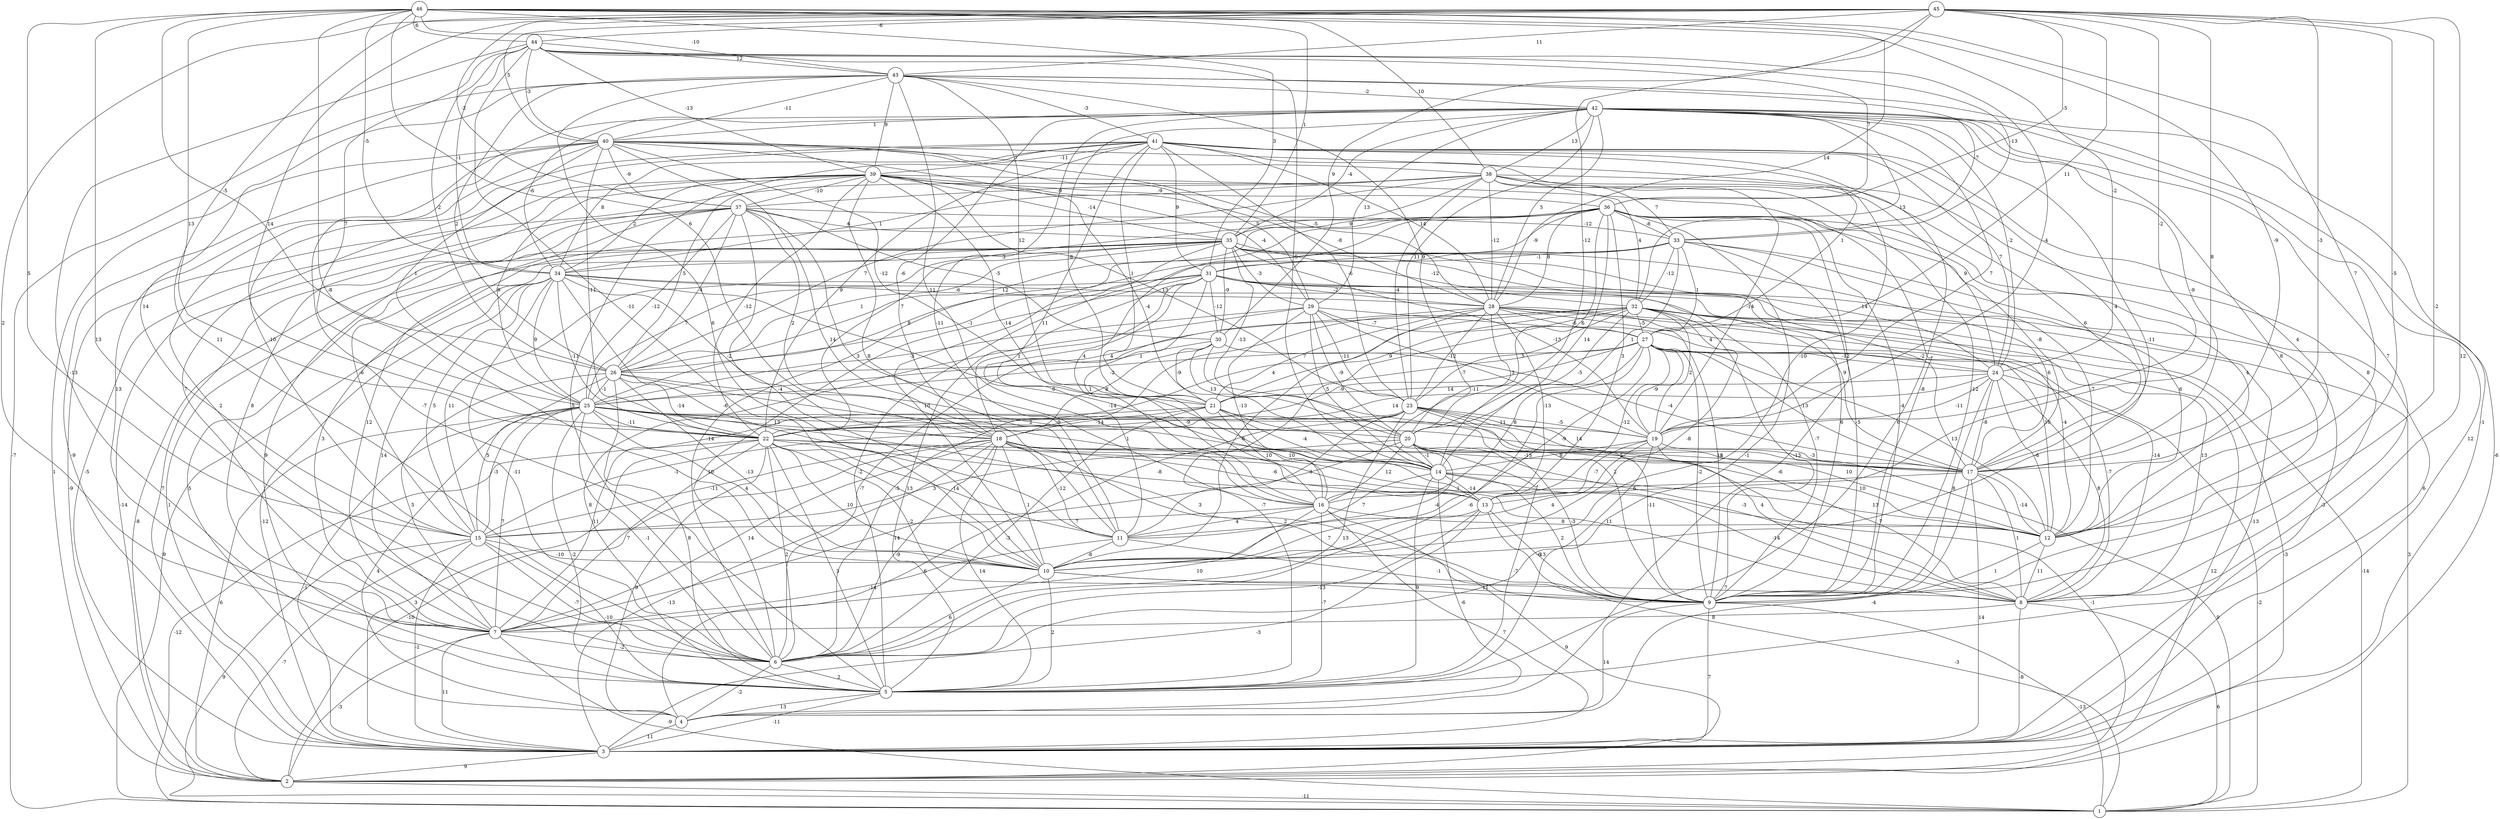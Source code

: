 graph { 
	 fontname="Helvetica,Arial,sans-serif" 
	 node [shape = circle]; 
	 46 -- 6 [label = "13"];
	 46 -- 10 [label = "-8"];
	 46 -- 12 [label = "7"];
	 46 -- 15 [label = "5"];
	 46 -- 17 [label = "-9"];
	 46 -- 18 [label = "6"];
	 46 -- 22 [label = "13"];
	 46 -- 24 [label = "-2"];
	 46 -- 26 [label = "-5"];
	 46 -- 28 [label = "14"];
	 46 -- 31 [label = "3"];
	 46 -- 34 [label = "-5"];
	 46 -- 35 [label = "1"];
	 46 -- 38 [label = "10"];
	 46 -- 43 [label = "-10"];
	 46 -- 44 [label = "6"];
	 45 -- 5 [label = "12"];
	 45 -- 6 [label = "11"];
	 45 -- 7 [label = "2"];
	 45 -- 9 [label = "-2"];
	 45 -- 12 [label = "-5"];
	 45 -- 13 [label = "8"];
	 45 -- 14 [label = "-12"];
	 45 -- 17 [label = "-3"];
	 45 -- 19 [label = "-2"];
	 45 -- 22 [label = "14"];
	 45 -- 27 [label = "11"];
	 45 -- 30 [label = "9"];
	 45 -- 36 [label = "-5"];
	 45 -- 37 [label = "-2"];
	 45 -- 40 [label = "5"];
	 45 -- 43 [label = "11"];
	 45 -- 44 [label = "-6"];
	 44 -- 5 [label = "-13"];
	 44 -- 10 [label = "-11"];
	 44 -- 14 [label = "-5"];
	 44 -- 19 [label = "-4"];
	 44 -- 25 [label = "7"];
	 44 -- 26 [label = "-2"];
	 44 -- 33 [label = "-13"];
	 44 -- 34 [label = "-1"];
	 44 -- 36 [label = "7"];
	 44 -- 39 [label = "-13"];
	 44 -- 40 [label = "-3"];
	 44 -- 43 [label = "12"];
	 43 -- 1 [label = "-7"];
	 43 -- 3 [label = "-1"];
	 43 -- 10 [label = "6"];
	 43 -- 15 [label = "14"];
	 43 -- 16 [label = "11"];
	 43 -- 20 [label = "9"];
	 43 -- 21 [label = "12"];
	 43 -- 26 [label = "2"];
	 43 -- 33 [label = "-7"];
	 43 -- 39 [label = "9"];
	 43 -- 40 [label = "-11"];
	 43 -- 41 [label = "-3"];
	 43 -- 42 [label = "-2"];
	 42 -- 2 [label = "-6"];
	 42 -- 3 [label = "12"];
	 42 -- 5 [label = "-7"];
	 42 -- 8 [label = "7"];
	 42 -- 9 [label = "8"];
	 42 -- 10 [label = "-11"];
	 42 -- 11 [label = "-11"];
	 42 -- 17 [label = "-9"];
	 42 -- 18 [label = "-6"];
	 42 -- 19 [label = "7"];
	 42 -- 21 [label = "-8"];
	 42 -- 23 [label = "11"];
	 42 -- 24 [label = "-2"];
	 42 -- 28 [label = "5"];
	 42 -- 29 [label = "13"];
	 42 -- 32 [label = "-13"];
	 42 -- 34 [label = "-6"];
	 42 -- 35 [label = "-4"];
	 42 -- 38 [label = "13"];
	 42 -- 40 [label = "1"];
	 41 -- 5 [label = "6"];
	 41 -- 6 [label = "5"];
	 41 -- 7 [label = "7"];
	 41 -- 10 [label = "-10"];
	 41 -- 12 [label = "4"];
	 41 -- 15 [label = "-10"];
	 41 -- 16 [label = "11"];
	 41 -- 17 [label = "4"];
	 41 -- 21 [label = "1"];
	 41 -- 22 [label = "9"];
	 41 -- 23 [label = "-6"];
	 41 -- 24 [label = "7"];
	 41 -- 27 [label = "1"];
	 41 -- 28 [label = "14"];
	 41 -- 31 [label = "9"];
	 41 -- 34 [label = "8"];
	 41 -- 39 [label = "-11"];
	 40 -- 2 [label = "1"];
	 40 -- 3 [label = "-9"];
	 40 -- 6 [label = "2"];
	 40 -- 7 [label = "13"];
	 40 -- 8 [label = "8"];
	 40 -- 11 [label = "14"];
	 40 -- 14 [label = "-4"];
	 40 -- 21 [label = "-12"];
	 40 -- 22 [label = "-11"];
	 40 -- 25 [label = "1"];
	 40 -- 28 [label = "-5"];
	 40 -- 29 [label = "5"];
	 40 -- 37 [label = "-9"];
	 40 -- 38 [label = "7"];
	 39 -- 3 [label = "-5"];
	 39 -- 7 [label = "8"];
	 39 -- 9 [label = "-8"];
	 39 -- 11 [label = "8"];
	 39 -- 14 [label = "-14"];
	 39 -- 22 [label = "-12"];
	 39 -- 23 [label = "13"];
	 39 -- 25 [label = "9"];
	 39 -- 26 [label = "5"];
	 39 -- 28 [label = "-8"];
	 39 -- 29 [label = "-4"];
	 39 -- 34 [label = "2"];
	 39 -- 35 [label = "-14"];
	 39 -- 36 [label = "-9"];
	 39 -- 37 [label = "-10"];
	 38 -- 2 [label = "-9"];
	 38 -- 9 [label = "-12"];
	 38 -- 17 [label = "6"];
	 38 -- 19 [label = "-14"];
	 38 -- 22 [label = "7"];
	 38 -- 23 [label = "-4"];
	 38 -- 24 [label = "9"];
	 38 -- 26 [label = "7"];
	 38 -- 28 [label = "-12"];
	 38 -- 32 [label = "4"];
	 38 -- 33 [label = "7"];
	 38 -- 34 [label = "1"];
	 38 -- 37 [label = "-9"];
	 37 -- 2 [label = "-14"];
	 37 -- 3 [label = "7"];
	 37 -- 5 [label = "9"];
	 37 -- 10 [label = "-4"];
	 37 -- 15 [label = "-6"];
	 37 -- 16 [label = "3"];
	 37 -- 18 [label = "2"];
	 37 -- 25 [label = "-12"];
	 37 -- 26 [label = "4"];
	 37 -- 30 [label = "-5"];
	 37 -- 33 [label = "-12"];
	 37 -- 35 [label = "6"];
	 36 -- 3 [label = "6"];
	 36 -- 4 [label = "-6"];
	 36 -- 5 [label = "-1"];
	 36 -- 6 [label = "-14"];
	 36 -- 7 [label = "12"];
	 36 -- 9 [label = "-4"];
	 36 -- 12 [label = "4"];
	 36 -- 13 [label = "3"];
	 36 -- 14 [label = "14"];
	 36 -- 16 [label = "4"];
	 36 -- 17 [label = "-8"];
	 36 -- 20 [label = "6"];
	 36 -- 26 [label = "12"];
	 36 -- 28 [label = "8"];
	 36 -- 31 [label = "-9"];
	 36 -- 33 [label = "-8"];
	 36 -- 35 [label = "9"];
	 35 -- 2 [label = "-8"];
	 35 -- 3 [label = "1"];
	 35 -- 4 [label = "5"];
	 35 -- 7 [label = "3"];
	 35 -- 9 [label = "6"];
	 35 -- 10 [label = "10"];
	 35 -- 12 [label = "-7"];
	 35 -- 17 [label = "-2"];
	 35 -- 19 [label = "-13"];
	 35 -- 20 [label = "-13"];
	 35 -- 24 [label = "14"];
	 35 -- 25 [label = "7"];
	 35 -- 26 [label = "1"];
	 35 -- 29 [label = "-3"];
	 35 -- 30 [label = "-9"];
	 35 -- 32 [label = "-12"];
	 35 -- 34 [label = "3"];
	 34 -- 1 [label = "9"];
	 34 -- 3 [label = "-12"];
	 34 -- 6 [label = "-11"];
	 34 -- 7 [label = "14"];
	 34 -- 11 [label = "-6"];
	 34 -- 13 [label = "8"];
	 34 -- 15 [label = "5"];
	 34 -- 17 [label = "9"];
	 34 -- 18 [label = "-2"];
	 34 -- 22 [label = "-11"];
	 34 -- 25 [label = "9"];
	 34 -- 28 [label = "-6"];
	 33 -- 3 [label = "-3"];
	 33 -- 5 [label = "-2"];
	 33 -- 9 [label = "-5"];
	 33 -- 12 [label = "6"];
	 33 -- 20 [label = "1"];
	 33 -- 25 [label = "8"];
	 33 -- 27 [label = "1"];
	 33 -- 31 [label = "-1"];
	 33 -- 32 [label = "-12"];
	 32 -- 1 [label = "-14"];
	 32 -- 5 [label = "-7"];
	 32 -- 6 [label = "-5"];
	 32 -- 8 [label = "13"];
	 32 -- 9 [label = "-13"];
	 32 -- 10 [label = "-8"];
	 32 -- 12 [label = "-4"];
	 32 -- 19 [label = "2"];
	 32 -- 20 [label = "-5"];
	 32 -- 21 [label = "9"];
	 32 -- 22 [label = "4"];
	 32 -- 23 [label = "5"];
	 32 -- 25 [label = "4"];
	 32 -- 27 [label = "-5"];
	 31 -- 1 [label = "3"];
	 31 -- 3 [label = "-13"];
	 31 -- 5 [label = "13"];
	 31 -- 6 [label = "10"];
	 31 -- 9 [label = "-7"];
	 31 -- 11 [label = "-14"];
	 31 -- 15 [label = "11"];
	 31 -- 16 [label = "1"];
	 31 -- 17 [label = "6"];
	 31 -- 18 [label = "1"];
	 31 -- 26 [label = "-1"];
	 31 -- 28 [label = "-2"];
	 31 -- 30 [label = "-12"];
	 30 -- 9 [label = "2"];
	 30 -- 17 [label = "-4"];
	 30 -- 18 [label = "8"];
	 30 -- 20 [label = "13"];
	 30 -- 21 [label = "-9"];
	 30 -- 26 [label = "1"];
	 29 -- 5 [label = "8"];
	 29 -- 14 [label = "5"];
	 29 -- 16 [label = "-13"];
	 29 -- 19 [label = "3"];
	 29 -- 20 [label = "-9"];
	 29 -- 23 [label = "-11"];
	 29 -- 24 [label = "4"];
	 29 -- 25 [label = "-3"];
	 29 -- 27 [label = "-7"];
	 28 -- 2 [label = "-3"];
	 28 -- 6 [label = "-7"];
	 28 -- 8 [label = "-14"];
	 28 -- 9 [label = "-1"];
	 28 -- 10 [label = "-6"];
	 28 -- 12 [label = "10"];
	 28 -- 13 [label = "-13"];
	 28 -- 14 [label = "-11"];
	 28 -- 21 [label = "7"];
	 28 -- 23 [label = "-12"];
	 28 -- 27 [label = "-6"];
	 27 -- 2 [label = "12"];
	 27 -- 6 [label = "-6"];
	 27 -- 8 [label = "-7"];
	 27 -- 9 [label = "-2"];
	 27 -- 11 [label = "-9"];
	 27 -- 12 [label = "13"];
	 27 -- 13 [label = "-12"];
	 27 -- 16 [label = "8"];
	 27 -- 17 [label = "-13"];
	 27 -- 19 [label = "-9"];
	 27 -- 21 [label = "-7"];
	 27 -- 22 [label = "-9"];
	 27 -- 24 [label = "-12"];
	 27 -- 25 [label = "-2"];
	 26 -- 5 [label = "8"];
	 26 -- 7 [label = "5"];
	 26 -- 10 [label = "-13"];
	 26 -- 13 [label = "1"];
	 26 -- 14 [label = "-9"];
	 26 -- 15 [label = "5"];
	 26 -- 22 [label = "-14"];
	 26 -- 25 [label = "-1"];
	 25 -- 2 [label = "6"];
	 25 -- 3 [label = "-1"];
	 25 -- 4 [label = "4"];
	 25 -- 5 [label = "-2"];
	 25 -- 6 [label = "-1"];
	 25 -- 7 [label = "7"];
	 25 -- 9 [label = "3"];
	 25 -- 10 [label = "4"];
	 25 -- 15 [label = "-3"];
	 25 -- 17 [label = "14"];
	 25 -- 18 [label = "13"];
	 25 -- 19 [label = "-11"];
	 25 -- 20 [label = "2"];
	 25 -- 22 [label = "-11"];
	 24 -- 1 [label = "-2"];
	 24 -- 8 [label = "8"];
	 24 -- 9 [label = "8"];
	 24 -- 12 [label = "-6"];
	 24 -- 17 [label = "-8"];
	 24 -- 19 [label = "-11"];
	 24 -- 21 [label = "14"];
	 24 -- 22 [label = "14"];
	 23 -- 1 [label = "9"];
	 23 -- 4 [label = "6"];
	 23 -- 6 [label = "13"];
	 23 -- 8 [label = "4"];
	 23 -- 9 [label = "-11"];
	 23 -- 11 [label = "3"];
	 23 -- 12 [label = "10"];
	 23 -- 15 [label = "-1"];
	 23 -- 19 [label = "-5"];
	 23 -- 22 [label = "-9"];
	 22 -- 1 [label = "-12"];
	 22 -- 3 [label = "3"];
	 22 -- 4 [label = "9"];
	 22 -- 5 [label = "3"];
	 22 -- 6 [label = "2"];
	 22 -- 7 [label = "7"];
	 22 -- 9 [label = "-2"];
	 22 -- 10 [label = "10"];
	 22 -- 11 [label = "-14"];
	 22 -- 12 [label = "1"];
	 22 -- 13 [label = "-8"];
	 22 -- 17 [label = "-13"];
	 21 -- 2 [label = "-1"];
	 21 -- 6 [label = "-3"];
	 21 -- 7 [label = "11"];
	 21 -- 8 [label = "-3"];
	 21 -- 14 [label = "-4"];
	 21 -- 16 [label = "10"];
	 21 -- 18 [label = "-14"];
	 20 -- 5 [label = "-7"];
	 20 -- 7 [label = "14"];
	 20 -- 9 [label = "-3"];
	 20 -- 10 [label = "-4"];
	 20 -- 12 [label = "10"];
	 20 -- 14 [label = "-1"];
	 20 -- 15 [label = "3"];
	 20 -- 16 [label = "12"];
	 20 -- 17 [label = "14"];
	 19 -- 6 [label = "-6"];
	 19 -- 8 [label = "7"];
	 19 -- 10 [label = "4"];
	 19 -- 13 [label = "-7"];
	 19 -- 14 [label = "8"];
	 19 -- 17 [label = "-3"];
	 18 -- 2 [label = "-10"];
	 18 -- 3 [label = "-13"];
	 18 -- 5 [label = "14"];
	 18 -- 6 [label = "-9"];
	 18 -- 7 [label = "14"];
	 18 -- 8 [label = "11"];
	 18 -- 9 [label = "2"];
	 18 -- 10 [label = "1"];
	 18 -- 11 [label = "-12"];
	 18 -- 13 [label = "-6"];
	 18 -- 14 [label = "10"];
	 18 -- 15 [label = "-11"];
	 18 -- 17 [label = "5"];
	 17 -- 3 [label = "14"];
	 17 -- 4 [label = "-4"];
	 17 -- 8 [label = "1"];
	 17 -- 12 [label = "-14"];
	 17 -- 16 [label = "6"];
	 16 -- 2 [label = "9"];
	 16 -- 3 [label = "7"];
	 16 -- 5 [label = "-7"];
	 16 -- 7 [label = "10"];
	 16 -- 11 [label = "4"];
	 16 -- 12 [label = "8"];
	 16 -- 15 [label = "7"];
	 15 -- 1 [label = "9"];
	 15 -- 2 [label = "-7"];
	 15 -- 3 [label = "-1"];
	 15 -- 5 [label = "-10"];
	 15 -- 6 [label = "-7"];
	 15 -- 10 [label = "-10"];
	 14 -- 4 [label = "-6"];
	 14 -- 5 [label = "9"];
	 14 -- 8 [label = "-14"];
	 14 -- 9 [label = "2"];
	 14 -- 11 [label = "7"];
	 14 -- 12 [label = "13"];
	 14 -- 13 [label = "-14"];
	 13 -- 1 [label = "-3"];
	 13 -- 3 [label = "-3"];
	 13 -- 6 [label = "-13"];
	 13 -- 9 [label = "13"];
	 13 -- 10 [label = "7"];
	 12 -- 8 [label = "11"];
	 12 -- 9 [label = "1"];
	 11 -- 7 [label = "-14"];
	 11 -- 9 [label = "-1"];
	 11 -- 10 [label = "-8"];
	 10 -- 5 [label = "2"];
	 10 -- 6 [label = "6"];
	 10 -- 8 [label = "7"];
	 10 -- 9 [label = "11"];
	 9 -- 1 [label = "-13"];
	 9 -- 3 [label = "7"];
	 9 -- 4 [label = "14"];
	 8 -- 1 [label = "6"];
	 8 -- 3 [label = "-8"];
	 8 -- 7 [label = "8"];
	 7 -- 1 [label = "-9"];
	 7 -- 2 [label = "-3"];
	 7 -- 3 [label = "11"];
	 7 -- 6 [label = "-2"];
	 6 -- 4 [label = "-2"];
	 6 -- 5 [label = "2"];
	 5 -- 3 [label = "-11"];
	 5 -- 4 [label = "13"];
	 4 -- 3 [label = "11"];
	 3 -- 2 [label = "9"];
	 2 -- 1 [label = "-11"];
	 1;
	 2;
	 3;
	 4;
	 5;
	 6;
	 7;
	 8;
	 9;
	 10;
	 11;
	 12;
	 13;
	 14;
	 15;
	 16;
	 17;
	 18;
	 19;
	 20;
	 21;
	 22;
	 23;
	 24;
	 25;
	 26;
	 27;
	 28;
	 29;
	 30;
	 31;
	 32;
	 33;
	 34;
	 35;
	 36;
	 37;
	 38;
	 39;
	 40;
	 41;
	 42;
	 43;
	 44;
	 45;
	 46;
}
